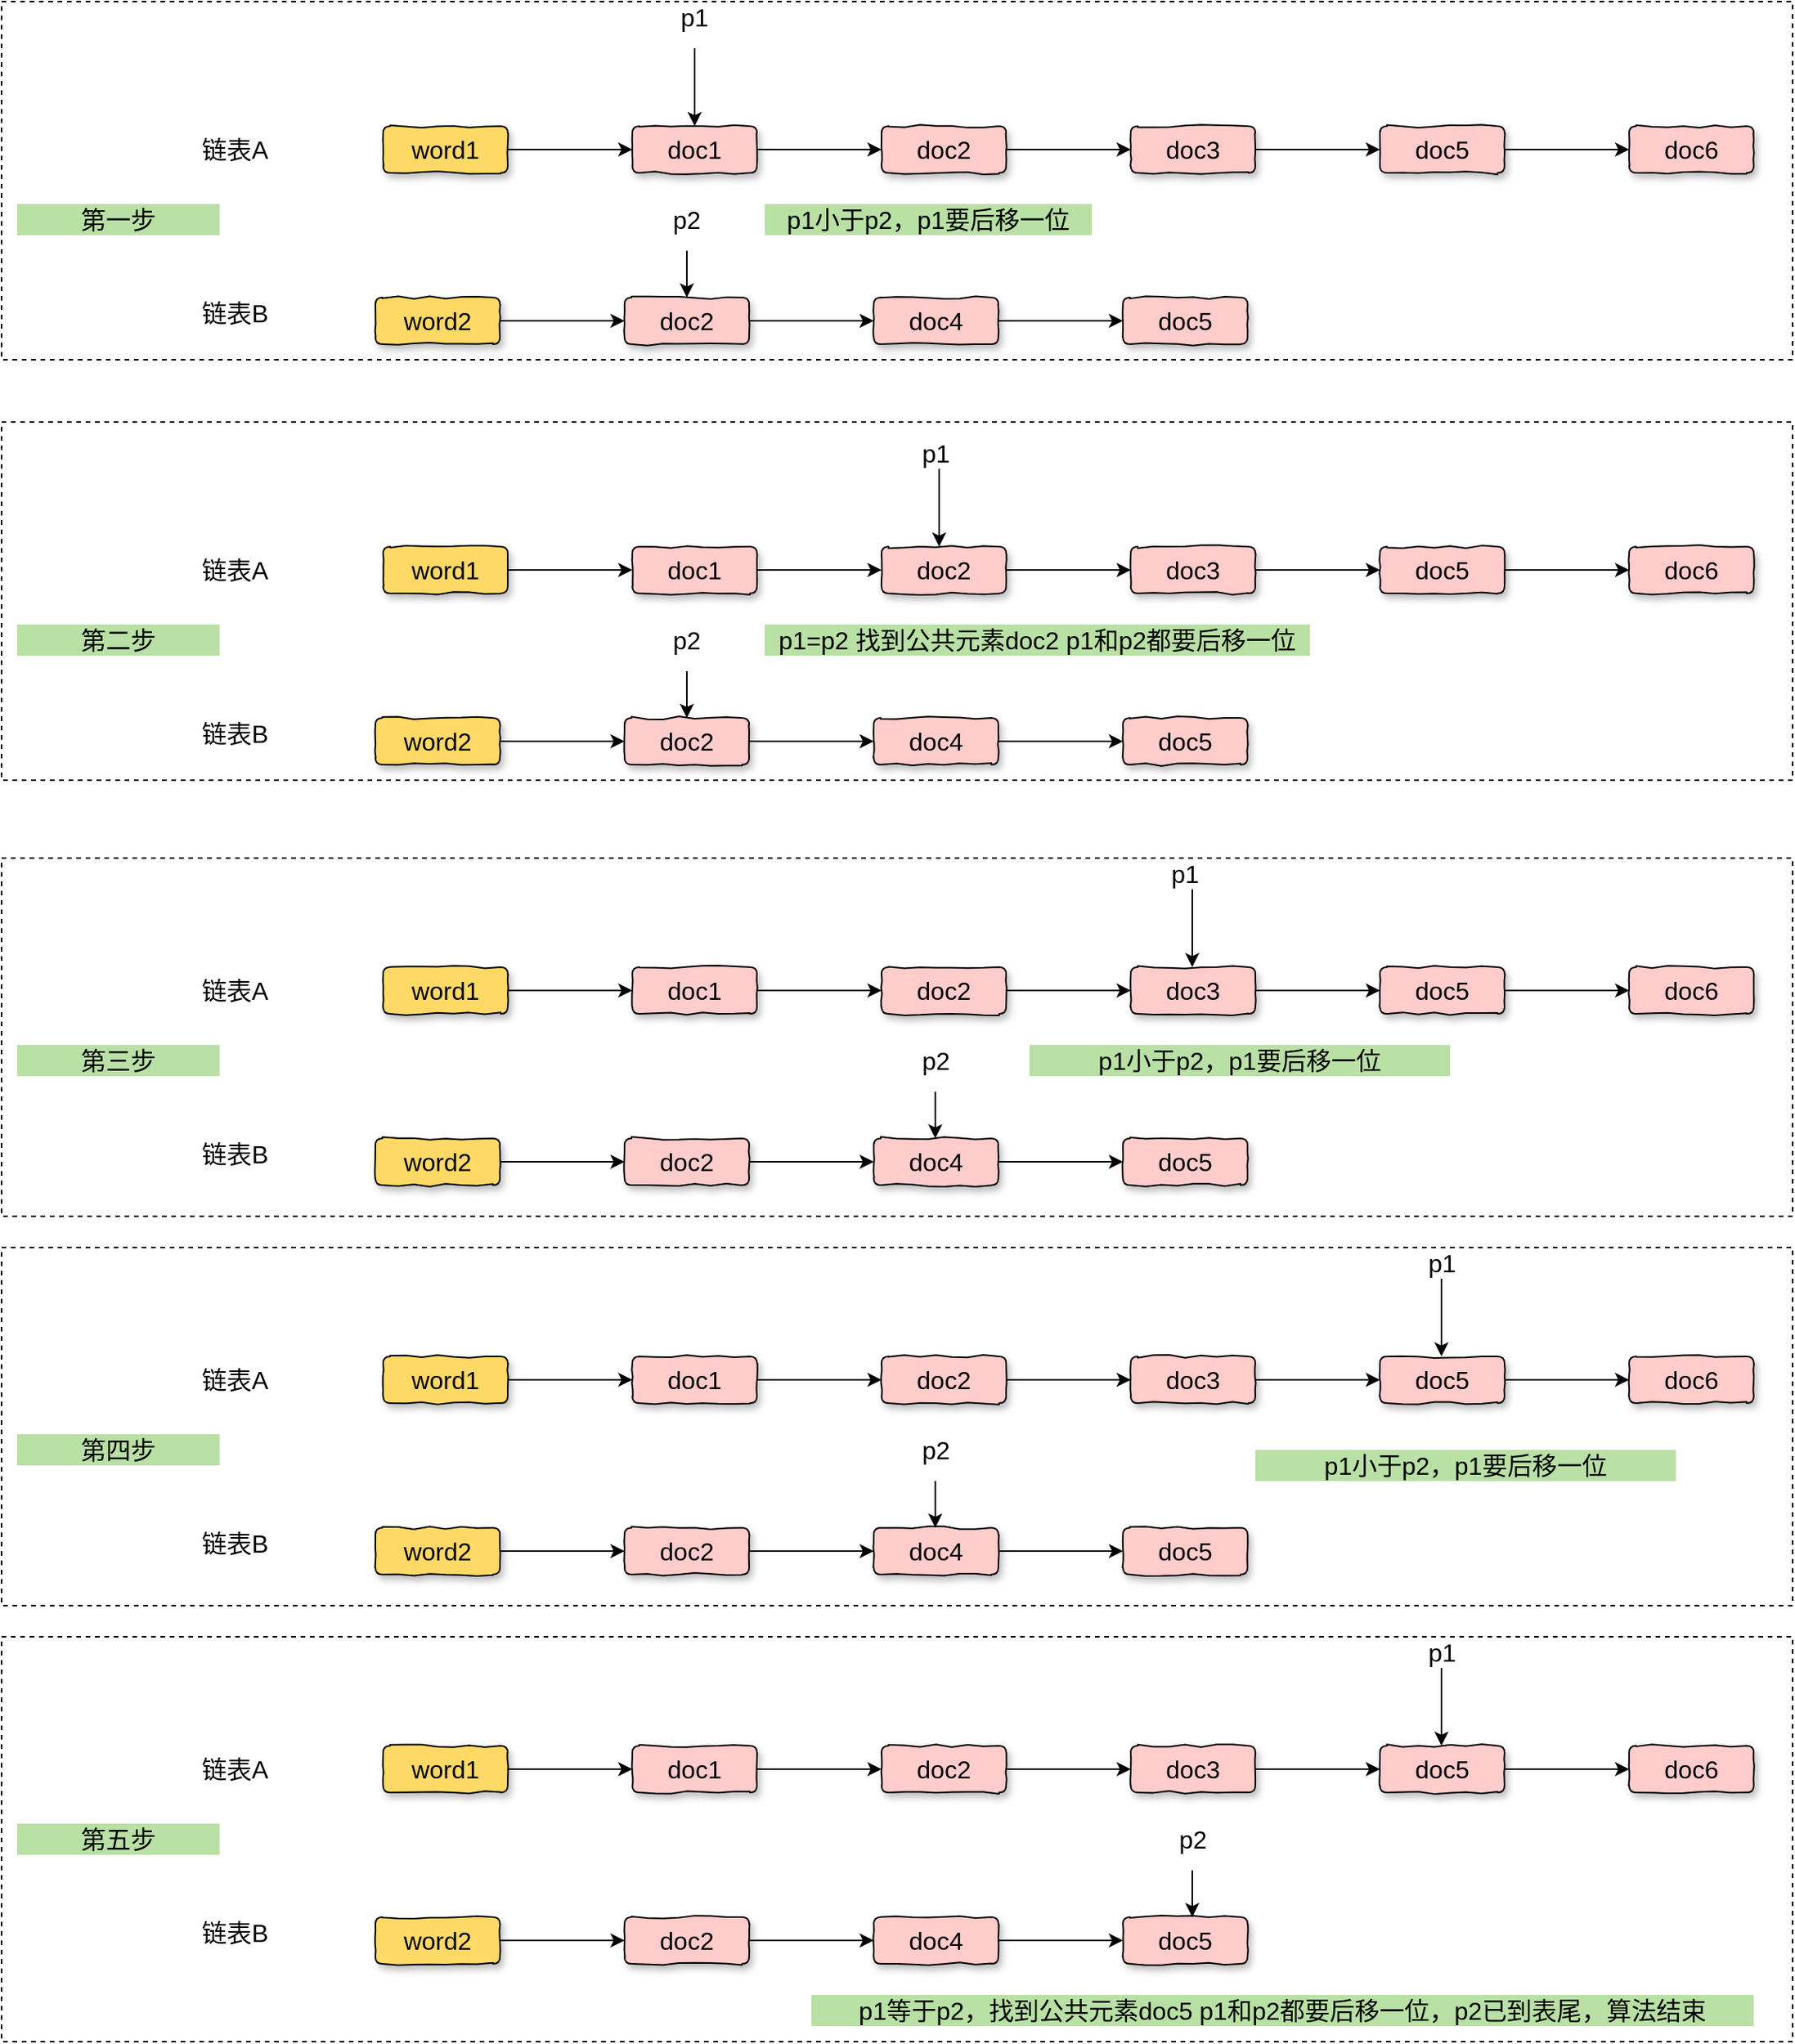 <mxfile version="13.7.6" type="device"><diagram id="jC67pX_AE4pDZbrr5JJh" name="第 1 页"><mxGraphModel dx="2249" dy="713" grid="1" gridSize="10" guides="1" tooltips="1" connect="1" arrows="1" fold="1" page="1" pageScale="1" pageWidth="827" pageHeight="1169" math="0" shadow="0"><root><mxCell id="0"/><mxCell id="1" parent="0"/><mxCell id="VRcX4ryZFpwvtkc-jsjv-3" value="" style="edgeStyle=orthogonalEdgeStyle;rounded=0;orthogonalLoop=1;jettySize=auto;html=1;fontSize=16;" edge="1" parent="1" source="VRcX4ryZFpwvtkc-jsjv-1" target="VRcX4ryZFpwvtkc-jsjv-2"><mxGeometry relative="1" as="geometry"/></mxCell><mxCell id="VRcX4ryZFpwvtkc-jsjv-1" value="word1" style="rounded=1;whiteSpace=wrap;html=1;shadow=1;gradientColor=none;sketch=1;noLabel=0;snapToPoint=0;fixDash=0;autosize=0;dropTarget=0;sketchStyle=comic;fontSize=16;fillColor=#FFD966;" vertex="1" parent="1"><mxGeometry x="75" y="190" width="80" height="30" as="geometry"/></mxCell><mxCell id="VRcX4ryZFpwvtkc-jsjv-5" value="" style="edgeStyle=orthogonalEdgeStyle;rounded=0;orthogonalLoop=1;jettySize=auto;html=1;fontSize=16;" edge="1" parent="1" source="VRcX4ryZFpwvtkc-jsjv-2" target="VRcX4ryZFpwvtkc-jsjv-4"><mxGeometry relative="1" as="geometry"/></mxCell><mxCell id="VRcX4ryZFpwvtkc-jsjv-2" value="doc1" style="rounded=1;whiteSpace=wrap;html=1;shadow=1;gradientColor=none;fillColor=#FFCCCC;sketch=1;noLabel=0;snapToPoint=0;fixDash=0;autosize=0;dropTarget=0;sketchStyle=comic;fontSize=16;" vertex="1" parent="1"><mxGeometry x="235" y="190" width="80" height="30" as="geometry"/></mxCell><mxCell id="VRcX4ryZFpwvtkc-jsjv-7" value="" style="edgeStyle=orthogonalEdgeStyle;rounded=0;orthogonalLoop=1;jettySize=auto;html=1;fontSize=16;" edge="1" parent="1" source="VRcX4ryZFpwvtkc-jsjv-4" target="VRcX4ryZFpwvtkc-jsjv-6"><mxGeometry relative="1" as="geometry"/></mxCell><mxCell id="VRcX4ryZFpwvtkc-jsjv-4" value="doc2" style="rounded=1;whiteSpace=wrap;html=1;shadow=1;gradientColor=none;fillColor=#FFCCCC;sketch=1;noLabel=0;snapToPoint=0;fixDash=0;autosize=0;dropTarget=0;sketchStyle=comic;fontSize=16;" vertex="1" parent="1"><mxGeometry x="395" y="190" width="80" height="30" as="geometry"/></mxCell><mxCell id="VRcX4ryZFpwvtkc-jsjv-9" value="" style="edgeStyle=orthogonalEdgeStyle;rounded=0;orthogonalLoop=1;jettySize=auto;html=1;fontSize=16;" edge="1" parent="1" source="VRcX4ryZFpwvtkc-jsjv-6" target="VRcX4ryZFpwvtkc-jsjv-8"><mxGeometry relative="1" as="geometry"/></mxCell><mxCell id="VRcX4ryZFpwvtkc-jsjv-6" value="doc3" style="rounded=1;whiteSpace=wrap;html=1;shadow=1;gradientColor=none;fillColor=#FFCCCC;sketch=1;noLabel=0;snapToPoint=0;fixDash=0;autosize=0;dropTarget=0;sketchStyle=comic;fontSize=16;" vertex="1" parent="1"><mxGeometry x="555" y="190" width="80" height="30" as="geometry"/></mxCell><mxCell id="VRcX4ryZFpwvtkc-jsjv-11" value="" style="edgeStyle=orthogonalEdgeStyle;rounded=0;orthogonalLoop=1;jettySize=auto;html=1;fontSize=16;" edge="1" parent="1" source="VRcX4ryZFpwvtkc-jsjv-8" target="VRcX4ryZFpwvtkc-jsjv-10"><mxGeometry relative="1" as="geometry"/></mxCell><mxCell id="VRcX4ryZFpwvtkc-jsjv-8" value="doc5" style="rounded=1;whiteSpace=wrap;html=1;shadow=1;gradientColor=none;fillColor=#FFCCCC;sketch=1;noLabel=0;snapToPoint=0;fixDash=0;autosize=0;dropTarget=0;sketchStyle=comic;fontSize=16;" vertex="1" parent="1"><mxGeometry x="715" y="190" width="80" height="30" as="geometry"/></mxCell><mxCell id="VRcX4ryZFpwvtkc-jsjv-10" value="doc6" style="rounded=1;whiteSpace=wrap;html=1;shadow=1;gradientColor=none;fillColor=#FFCCCC;sketch=1;noLabel=0;snapToPoint=0;fixDash=0;autosize=0;dropTarget=0;sketchStyle=comic;fontSize=16;" vertex="1" parent="1"><mxGeometry x="875" y="190" width="80" height="30" as="geometry"/></mxCell><mxCell id="VRcX4ryZFpwvtkc-jsjv-12" value="" style="edgeStyle=orthogonalEdgeStyle;rounded=0;orthogonalLoop=1;jettySize=auto;html=1;fontSize=16;" edge="1" parent="1" source="VRcX4ryZFpwvtkc-jsjv-13" target="VRcX4ryZFpwvtkc-jsjv-15"><mxGeometry relative="1" as="geometry"/></mxCell><mxCell id="VRcX4ryZFpwvtkc-jsjv-13" value="word2" style="rounded=1;whiteSpace=wrap;html=1;shadow=1;gradientColor=none;sketch=1;noLabel=0;snapToPoint=0;fixDash=0;autosize=0;dropTarget=0;sketchStyle=comic;fontSize=16;fillColor=#FFD966;" vertex="1" parent="1"><mxGeometry x="70" y="300" width="80" height="30" as="geometry"/></mxCell><mxCell id="VRcX4ryZFpwvtkc-jsjv-14" value="" style="edgeStyle=orthogonalEdgeStyle;rounded=0;orthogonalLoop=1;jettySize=auto;html=1;fontSize=16;" edge="1" parent="1" source="VRcX4ryZFpwvtkc-jsjv-15" target="VRcX4ryZFpwvtkc-jsjv-17"><mxGeometry relative="1" as="geometry"/></mxCell><mxCell id="VRcX4ryZFpwvtkc-jsjv-15" value="doc2" style="rounded=1;whiteSpace=wrap;html=1;shadow=1;gradientColor=none;fillColor=#FFCCCC;sketch=1;noLabel=0;snapToPoint=0;fixDash=0;autosize=0;dropTarget=0;sketchStyle=comic;fontSize=16;" vertex="1" parent="1"><mxGeometry x="230" y="300" width="80" height="30" as="geometry"/></mxCell><mxCell id="VRcX4ryZFpwvtkc-jsjv-16" value="" style="edgeStyle=orthogonalEdgeStyle;rounded=0;orthogonalLoop=1;jettySize=auto;html=1;fontSize=16;" edge="1" parent="1" source="VRcX4ryZFpwvtkc-jsjv-17" target="VRcX4ryZFpwvtkc-jsjv-18"><mxGeometry relative="1" as="geometry"/></mxCell><mxCell id="VRcX4ryZFpwvtkc-jsjv-17" value="doc4" style="rounded=1;whiteSpace=wrap;html=1;shadow=1;gradientColor=none;fillColor=#FFCCCC;sketch=1;noLabel=0;snapToPoint=0;fixDash=0;autosize=0;dropTarget=0;sketchStyle=comic;fontSize=16;" vertex="1" parent="1"><mxGeometry x="390" y="300" width="80" height="30" as="geometry"/></mxCell><mxCell id="VRcX4ryZFpwvtkc-jsjv-18" value="doc5" style="rounded=1;whiteSpace=wrap;html=1;shadow=1;gradientColor=none;fillColor=#FFCCCC;sketch=1;noLabel=0;snapToPoint=0;fixDash=0;autosize=0;dropTarget=0;sketchStyle=comic;fontSize=16;" vertex="1" parent="1"><mxGeometry x="550" y="300" width="80" height="30" as="geometry"/></mxCell><mxCell id="VRcX4ryZFpwvtkc-jsjv-19" value="" style="endArrow=classic;html=1;entryX=0.5;entryY=0;entryDx=0;entryDy=0;fontSize=16;" edge="1" parent="1" target="VRcX4ryZFpwvtkc-jsjv-2"><mxGeometry width="50" height="50" relative="1" as="geometry"><mxPoint x="275" y="140" as="sourcePoint"/><mxPoint x="290" y="90" as="targetPoint"/></mxGeometry></mxCell><mxCell id="VRcX4ryZFpwvtkc-jsjv-20" value="p1" style="text;html=1;strokeColor=none;fillColor=none;align=center;verticalAlign=middle;whiteSpace=wrap;rounded=0;fontSize=16;" vertex="1" parent="1"><mxGeometry x="255" y="110" width="40" height="20" as="geometry"/></mxCell><mxCell id="VRcX4ryZFpwvtkc-jsjv-21" value="" style="endArrow=classic;html=1;entryX=0.5;entryY=0;entryDx=0;entryDy=0;fontSize=16;" edge="1" parent="1"><mxGeometry width="50" height="50" relative="1" as="geometry"><mxPoint x="270" y="270" as="sourcePoint"/><mxPoint x="270" y="300" as="targetPoint"/></mxGeometry></mxCell><mxCell id="VRcX4ryZFpwvtkc-jsjv-22" value="p2" style="text;html=1;strokeColor=none;fillColor=none;align=center;verticalAlign=middle;whiteSpace=wrap;rounded=0;fontSize=16;" vertex="1" parent="1"><mxGeometry x="250" y="240" width="40" height="20" as="geometry"/></mxCell><mxCell id="VRcX4ryZFpwvtkc-jsjv-23" value="p1小于p2，p1要后移一位" style="text;html=1;strokeColor=none;align=center;verticalAlign=middle;whiteSpace=wrap;rounded=0;fontSize=16;fillColor=#B9E0A5;" vertex="1" parent="1"><mxGeometry x="320" y="240" width="210" height="20" as="geometry"/></mxCell><mxCell id="VRcX4ryZFpwvtkc-jsjv-24" value="链表A" style="text;html=1;strokeColor=none;fillColor=none;align=center;verticalAlign=middle;whiteSpace=wrap;rounded=0;fontSize=16;" vertex="1" parent="1"><mxGeometry x="-80" y="195" width="120" height="20" as="geometry"/></mxCell><mxCell id="VRcX4ryZFpwvtkc-jsjv-25" value="链表B" style="text;html=1;strokeColor=none;fillColor=none;align=center;verticalAlign=middle;whiteSpace=wrap;rounded=0;fontSize=16;" vertex="1" parent="1"><mxGeometry x="-80" y="300" width="120" height="20" as="geometry"/></mxCell><mxCell id="VRcX4ryZFpwvtkc-jsjv-26" value="第一步" style="text;html=1;strokeColor=none;align=center;verticalAlign=middle;whiteSpace=wrap;rounded=0;fontSize=16;fillColor=#B9E0A5;" vertex="1" parent="1"><mxGeometry x="-160" y="240" width="130" height="20" as="geometry"/></mxCell><mxCell id="VRcX4ryZFpwvtkc-jsjv-27" value="" style="rounded=0;whiteSpace=wrap;html=1;fontSize=16;fillColor=none;dashed=1;" vertex="1" parent="1"><mxGeometry x="-170" y="110" width="1150" height="230" as="geometry"/></mxCell><mxCell id="VRcX4ryZFpwvtkc-jsjv-28" value="" style="edgeStyle=orthogonalEdgeStyle;rounded=0;orthogonalLoop=1;jettySize=auto;html=1;fontSize=16;" edge="1" parent="1" source="VRcX4ryZFpwvtkc-jsjv-29" target="VRcX4ryZFpwvtkc-jsjv-31"><mxGeometry relative="1" as="geometry"/></mxCell><mxCell id="VRcX4ryZFpwvtkc-jsjv-29" value="word1" style="rounded=1;whiteSpace=wrap;html=1;shadow=1;gradientColor=none;sketch=1;noLabel=0;snapToPoint=0;fixDash=0;autosize=0;dropTarget=0;sketchStyle=comic;fontSize=16;fillColor=#FFD966;" vertex="1" parent="1"><mxGeometry x="75" y="460" width="80" height="30" as="geometry"/></mxCell><mxCell id="VRcX4ryZFpwvtkc-jsjv-30" value="" style="edgeStyle=orthogonalEdgeStyle;rounded=0;orthogonalLoop=1;jettySize=auto;html=1;fontSize=16;" edge="1" parent="1" source="VRcX4ryZFpwvtkc-jsjv-31" target="VRcX4ryZFpwvtkc-jsjv-33"><mxGeometry relative="1" as="geometry"/></mxCell><mxCell id="VRcX4ryZFpwvtkc-jsjv-31" value="doc1" style="rounded=1;whiteSpace=wrap;html=1;shadow=1;gradientColor=none;fillColor=#FFCCCC;sketch=1;noLabel=0;snapToPoint=0;fixDash=0;autosize=0;dropTarget=0;sketchStyle=comic;fontSize=16;" vertex="1" parent="1"><mxGeometry x="235" y="460" width="80" height="30" as="geometry"/></mxCell><mxCell id="VRcX4ryZFpwvtkc-jsjv-32" value="" style="edgeStyle=orthogonalEdgeStyle;rounded=0;orthogonalLoop=1;jettySize=auto;html=1;fontSize=16;" edge="1" parent="1" source="VRcX4ryZFpwvtkc-jsjv-33" target="VRcX4ryZFpwvtkc-jsjv-35"><mxGeometry relative="1" as="geometry"/></mxCell><mxCell id="VRcX4ryZFpwvtkc-jsjv-33" value="doc2" style="rounded=1;whiteSpace=wrap;html=1;shadow=1;gradientColor=none;fillColor=#FFCCCC;sketch=1;noLabel=0;snapToPoint=0;fixDash=0;autosize=0;dropTarget=0;sketchStyle=comic;fontSize=16;" vertex="1" parent="1"><mxGeometry x="395" y="460" width="80" height="30" as="geometry"/></mxCell><mxCell id="VRcX4ryZFpwvtkc-jsjv-34" value="" style="edgeStyle=orthogonalEdgeStyle;rounded=0;orthogonalLoop=1;jettySize=auto;html=1;fontSize=16;" edge="1" parent="1" source="VRcX4ryZFpwvtkc-jsjv-35" target="VRcX4ryZFpwvtkc-jsjv-37"><mxGeometry relative="1" as="geometry"/></mxCell><mxCell id="VRcX4ryZFpwvtkc-jsjv-35" value="doc3" style="rounded=1;whiteSpace=wrap;html=1;shadow=1;gradientColor=none;fillColor=#FFCCCC;sketch=1;noLabel=0;snapToPoint=0;fixDash=0;autosize=0;dropTarget=0;sketchStyle=comic;fontSize=16;" vertex="1" parent="1"><mxGeometry x="555" y="460" width="80" height="30" as="geometry"/></mxCell><mxCell id="VRcX4ryZFpwvtkc-jsjv-36" value="" style="edgeStyle=orthogonalEdgeStyle;rounded=0;orthogonalLoop=1;jettySize=auto;html=1;fontSize=16;" edge="1" parent="1" source="VRcX4ryZFpwvtkc-jsjv-37" target="VRcX4ryZFpwvtkc-jsjv-38"><mxGeometry relative="1" as="geometry"/></mxCell><mxCell id="VRcX4ryZFpwvtkc-jsjv-37" value="doc5" style="rounded=1;whiteSpace=wrap;html=1;shadow=1;gradientColor=none;fillColor=#FFCCCC;sketch=1;noLabel=0;snapToPoint=0;fixDash=0;autosize=0;dropTarget=0;sketchStyle=comic;fontSize=16;" vertex="1" parent="1"><mxGeometry x="715" y="460" width="80" height="30" as="geometry"/></mxCell><mxCell id="VRcX4ryZFpwvtkc-jsjv-38" value="doc6" style="rounded=1;whiteSpace=wrap;html=1;shadow=1;gradientColor=none;fillColor=#FFCCCC;sketch=1;noLabel=0;snapToPoint=0;fixDash=0;autosize=0;dropTarget=0;sketchStyle=comic;fontSize=16;" vertex="1" parent="1"><mxGeometry x="875" y="460" width="80" height="30" as="geometry"/></mxCell><mxCell id="VRcX4ryZFpwvtkc-jsjv-39" value="" style="edgeStyle=orthogonalEdgeStyle;rounded=0;orthogonalLoop=1;jettySize=auto;html=1;fontSize=16;" edge="1" parent="1" source="VRcX4ryZFpwvtkc-jsjv-40" target="VRcX4ryZFpwvtkc-jsjv-42"><mxGeometry relative="1" as="geometry"/></mxCell><mxCell id="VRcX4ryZFpwvtkc-jsjv-40" value="word2" style="rounded=1;whiteSpace=wrap;html=1;shadow=1;gradientColor=none;sketch=1;noLabel=0;snapToPoint=0;fixDash=0;autosize=0;dropTarget=0;sketchStyle=comic;fontSize=16;fillColor=#FFD966;" vertex="1" parent="1"><mxGeometry x="70" y="570" width="80" height="30" as="geometry"/></mxCell><mxCell id="VRcX4ryZFpwvtkc-jsjv-41" value="" style="edgeStyle=orthogonalEdgeStyle;rounded=0;orthogonalLoop=1;jettySize=auto;html=1;fontSize=16;" edge="1" parent="1" source="VRcX4ryZFpwvtkc-jsjv-42" target="VRcX4ryZFpwvtkc-jsjv-44"><mxGeometry relative="1" as="geometry"/></mxCell><mxCell id="VRcX4ryZFpwvtkc-jsjv-42" value="doc2" style="rounded=1;whiteSpace=wrap;html=1;shadow=1;gradientColor=none;fillColor=#FFCCCC;sketch=1;noLabel=0;snapToPoint=0;fixDash=0;autosize=0;dropTarget=0;sketchStyle=comic;fontSize=16;" vertex="1" parent="1"><mxGeometry x="230" y="570" width="80" height="30" as="geometry"/></mxCell><mxCell id="VRcX4ryZFpwvtkc-jsjv-43" value="" style="edgeStyle=orthogonalEdgeStyle;rounded=0;orthogonalLoop=1;jettySize=auto;html=1;fontSize=16;" edge="1" parent="1" source="VRcX4ryZFpwvtkc-jsjv-44" target="VRcX4ryZFpwvtkc-jsjv-45"><mxGeometry relative="1" as="geometry"/></mxCell><mxCell id="VRcX4ryZFpwvtkc-jsjv-44" value="doc4" style="rounded=1;whiteSpace=wrap;html=1;shadow=1;gradientColor=none;fillColor=#FFCCCC;sketch=1;noLabel=0;snapToPoint=0;fixDash=0;autosize=0;dropTarget=0;sketchStyle=comic;fontSize=16;" vertex="1" parent="1"><mxGeometry x="390" y="570" width="80" height="30" as="geometry"/></mxCell><mxCell id="VRcX4ryZFpwvtkc-jsjv-45" value="doc5" style="rounded=1;whiteSpace=wrap;html=1;shadow=1;gradientColor=none;fillColor=#FFCCCC;sketch=1;noLabel=0;snapToPoint=0;fixDash=0;autosize=0;dropTarget=0;sketchStyle=comic;fontSize=16;" vertex="1" parent="1"><mxGeometry x="550" y="570" width="80" height="30" as="geometry"/></mxCell><mxCell id="VRcX4ryZFpwvtkc-jsjv-46" value="" style="endArrow=classic;html=1;entryX=0.5;entryY=0;entryDx=0;entryDy=0;fontSize=16;" edge="1" parent="1"><mxGeometry width="50" height="50" relative="1" as="geometry"><mxPoint x="432" y="410" as="sourcePoint"/><mxPoint x="432" y="460" as="targetPoint"/></mxGeometry></mxCell><mxCell id="VRcX4ryZFpwvtkc-jsjv-47" value="p1" style="text;html=1;strokeColor=none;fillColor=none;align=center;verticalAlign=middle;whiteSpace=wrap;rounded=0;fontSize=16;" vertex="1" parent="1"><mxGeometry x="410" y="390" width="40" height="20" as="geometry"/></mxCell><mxCell id="VRcX4ryZFpwvtkc-jsjv-48" value="" style="endArrow=classic;html=1;entryX=0.5;entryY=0;entryDx=0;entryDy=0;fontSize=16;" edge="1" parent="1"><mxGeometry width="50" height="50" relative="1" as="geometry"><mxPoint x="270" y="540" as="sourcePoint"/><mxPoint x="270" y="570" as="targetPoint"/></mxGeometry></mxCell><mxCell id="VRcX4ryZFpwvtkc-jsjv-49" value="p2" style="text;html=1;strokeColor=none;fillColor=none;align=center;verticalAlign=middle;whiteSpace=wrap;rounded=0;fontSize=16;" vertex="1" parent="1"><mxGeometry x="250" y="510" width="40" height="20" as="geometry"/></mxCell><mxCell id="VRcX4ryZFpwvtkc-jsjv-50" value="p1=p2 找到公共元素doc2 p1和p2都要后移一位" style="text;html=1;strokeColor=none;align=center;verticalAlign=middle;whiteSpace=wrap;rounded=0;fontSize=16;fillColor=#B9E0A5;" vertex="1" parent="1"><mxGeometry x="320" y="510" width="350" height="20" as="geometry"/></mxCell><mxCell id="VRcX4ryZFpwvtkc-jsjv-51" value="链表A" style="text;html=1;strokeColor=none;fillColor=none;align=center;verticalAlign=middle;whiteSpace=wrap;rounded=0;fontSize=16;" vertex="1" parent="1"><mxGeometry x="-80" y="465" width="120" height="20" as="geometry"/></mxCell><mxCell id="VRcX4ryZFpwvtkc-jsjv-52" value="链表B" style="text;html=1;strokeColor=none;fillColor=none;align=center;verticalAlign=middle;whiteSpace=wrap;rounded=0;fontSize=16;" vertex="1" parent="1"><mxGeometry x="-80" y="570" width="120" height="20" as="geometry"/></mxCell><mxCell id="VRcX4ryZFpwvtkc-jsjv-53" value="第二步" style="text;html=1;strokeColor=none;align=center;verticalAlign=middle;whiteSpace=wrap;rounded=0;fontSize=16;fillColor=#B9E0A5;" vertex="1" parent="1"><mxGeometry x="-160" y="510" width="130" height="20" as="geometry"/></mxCell><mxCell id="VRcX4ryZFpwvtkc-jsjv-55" value="" style="rounded=0;whiteSpace=wrap;html=1;fontSize=16;fillColor=none;dashed=1;" vertex="1" parent="1"><mxGeometry x="-170" y="380" width="1150" height="230" as="geometry"/></mxCell><mxCell id="VRcX4ryZFpwvtkc-jsjv-56" value="" style="edgeStyle=orthogonalEdgeStyle;rounded=0;orthogonalLoop=1;jettySize=auto;html=1;fontSize=16;" edge="1" parent="1" source="VRcX4ryZFpwvtkc-jsjv-57" target="VRcX4ryZFpwvtkc-jsjv-59"><mxGeometry relative="1" as="geometry"/></mxCell><mxCell id="VRcX4ryZFpwvtkc-jsjv-57" value="word1" style="rounded=1;whiteSpace=wrap;html=1;shadow=1;gradientColor=none;sketch=1;noLabel=0;snapToPoint=0;fixDash=0;autosize=0;dropTarget=0;sketchStyle=comic;fontSize=16;fillColor=#FFD966;" vertex="1" parent="1"><mxGeometry x="75" y="730" width="80" height="30" as="geometry"/></mxCell><mxCell id="VRcX4ryZFpwvtkc-jsjv-58" value="" style="edgeStyle=orthogonalEdgeStyle;rounded=0;orthogonalLoop=1;jettySize=auto;html=1;fontSize=16;" edge="1" parent="1" source="VRcX4ryZFpwvtkc-jsjv-59" target="VRcX4ryZFpwvtkc-jsjv-61"><mxGeometry relative="1" as="geometry"/></mxCell><mxCell id="VRcX4ryZFpwvtkc-jsjv-59" value="doc1" style="rounded=1;whiteSpace=wrap;html=1;shadow=1;gradientColor=none;fillColor=#FFCCCC;sketch=1;noLabel=0;snapToPoint=0;fixDash=0;autosize=0;dropTarget=0;sketchStyle=comic;fontSize=16;" vertex="1" parent="1"><mxGeometry x="235" y="730" width="80" height="30" as="geometry"/></mxCell><mxCell id="VRcX4ryZFpwvtkc-jsjv-60" value="" style="edgeStyle=orthogonalEdgeStyle;rounded=0;orthogonalLoop=1;jettySize=auto;html=1;fontSize=16;" edge="1" parent="1" source="VRcX4ryZFpwvtkc-jsjv-61" target="VRcX4ryZFpwvtkc-jsjv-63"><mxGeometry relative="1" as="geometry"/></mxCell><mxCell id="VRcX4ryZFpwvtkc-jsjv-61" value="doc2" style="rounded=1;whiteSpace=wrap;html=1;shadow=1;gradientColor=none;fillColor=#FFCCCC;sketch=1;noLabel=0;snapToPoint=0;fixDash=0;autosize=0;dropTarget=0;sketchStyle=comic;fontSize=16;" vertex="1" parent="1"><mxGeometry x="395" y="730" width="80" height="30" as="geometry"/></mxCell><mxCell id="VRcX4ryZFpwvtkc-jsjv-62" value="" style="edgeStyle=orthogonalEdgeStyle;rounded=0;orthogonalLoop=1;jettySize=auto;html=1;fontSize=16;" edge="1" parent="1" source="VRcX4ryZFpwvtkc-jsjv-63" target="VRcX4ryZFpwvtkc-jsjv-65"><mxGeometry relative="1" as="geometry"/></mxCell><mxCell id="VRcX4ryZFpwvtkc-jsjv-63" value="doc3" style="rounded=1;whiteSpace=wrap;html=1;shadow=1;gradientColor=none;fillColor=#FFCCCC;sketch=1;noLabel=0;snapToPoint=0;fixDash=0;autosize=0;dropTarget=0;sketchStyle=comic;fontSize=16;" vertex="1" parent="1"><mxGeometry x="555" y="730" width="80" height="30" as="geometry"/></mxCell><mxCell id="VRcX4ryZFpwvtkc-jsjv-64" value="" style="edgeStyle=orthogonalEdgeStyle;rounded=0;orthogonalLoop=1;jettySize=auto;html=1;fontSize=16;" edge="1" parent="1" source="VRcX4ryZFpwvtkc-jsjv-65" target="VRcX4ryZFpwvtkc-jsjv-66"><mxGeometry relative="1" as="geometry"/></mxCell><mxCell id="VRcX4ryZFpwvtkc-jsjv-65" value="doc5" style="rounded=1;whiteSpace=wrap;html=1;shadow=1;gradientColor=none;fillColor=#FFCCCC;sketch=1;noLabel=0;snapToPoint=0;fixDash=0;autosize=0;dropTarget=0;sketchStyle=comic;fontSize=16;" vertex="1" parent="1"><mxGeometry x="715" y="730" width="80" height="30" as="geometry"/></mxCell><mxCell id="VRcX4ryZFpwvtkc-jsjv-66" value="doc6" style="rounded=1;whiteSpace=wrap;html=1;shadow=1;gradientColor=none;fillColor=#FFCCCC;sketch=1;noLabel=0;snapToPoint=0;fixDash=0;autosize=0;dropTarget=0;sketchStyle=comic;fontSize=16;" vertex="1" parent="1"><mxGeometry x="875" y="730" width="80" height="30" as="geometry"/></mxCell><mxCell id="VRcX4ryZFpwvtkc-jsjv-67" value="" style="edgeStyle=orthogonalEdgeStyle;rounded=0;orthogonalLoop=1;jettySize=auto;html=1;fontSize=16;" edge="1" parent="1" source="VRcX4ryZFpwvtkc-jsjv-68" target="VRcX4ryZFpwvtkc-jsjv-70"><mxGeometry relative="1" as="geometry"/></mxCell><mxCell id="VRcX4ryZFpwvtkc-jsjv-68" value="word2" style="rounded=1;whiteSpace=wrap;html=1;shadow=1;gradientColor=none;sketch=1;noLabel=0;snapToPoint=0;fixDash=0;autosize=0;dropTarget=0;sketchStyle=comic;fontSize=16;fillColor=#FFD966;" vertex="1" parent="1"><mxGeometry x="70" y="840" width="80" height="30" as="geometry"/></mxCell><mxCell id="VRcX4ryZFpwvtkc-jsjv-69" value="" style="edgeStyle=orthogonalEdgeStyle;rounded=0;orthogonalLoop=1;jettySize=auto;html=1;fontSize=16;" edge="1" parent="1" source="VRcX4ryZFpwvtkc-jsjv-70" target="VRcX4ryZFpwvtkc-jsjv-72"><mxGeometry relative="1" as="geometry"/></mxCell><mxCell id="VRcX4ryZFpwvtkc-jsjv-70" value="doc2" style="rounded=1;whiteSpace=wrap;html=1;shadow=1;gradientColor=none;fillColor=#FFCCCC;sketch=1;noLabel=0;snapToPoint=0;fixDash=0;autosize=0;dropTarget=0;sketchStyle=comic;fontSize=16;" vertex="1" parent="1"><mxGeometry x="230" y="840" width="80" height="30" as="geometry"/></mxCell><mxCell id="VRcX4ryZFpwvtkc-jsjv-71" value="" style="edgeStyle=orthogonalEdgeStyle;rounded=0;orthogonalLoop=1;jettySize=auto;html=1;fontSize=16;" edge="1" parent="1" source="VRcX4ryZFpwvtkc-jsjv-72" target="VRcX4ryZFpwvtkc-jsjv-73"><mxGeometry relative="1" as="geometry"/></mxCell><mxCell id="VRcX4ryZFpwvtkc-jsjv-72" value="doc4" style="rounded=1;whiteSpace=wrap;html=1;shadow=1;gradientColor=none;fillColor=#FFCCCC;sketch=1;noLabel=0;snapToPoint=0;fixDash=0;autosize=0;dropTarget=0;sketchStyle=comic;fontSize=16;" vertex="1" parent="1"><mxGeometry x="390" y="840" width="80" height="30" as="geometry"/></mxCell><mxCell id="VRcX4ryZFpwvtkc-jsjv-73" value="doc5" style="rounded=1;whiteSpace=wrap;html=1;shadow=1;gradientColor=none;fillColor=#FFCCCC;sketch=1;noLabel=0;snapToPoint=0;fixDash=0;autosize=0;dropTarget=0;sketchStyle=comic;fontSize=16;" vertex="1" parent="1"><mxGeometry x="550" y="840" width="80" height="30" as="geometry"/></mxCell><mxCell id="VRcX4ryZFpwvtkc-jsjv-74" value="" style="endArrow=classic;html=1;entryX=0.5;entryY=0;entryDx=0;entryDy=0;fontSize=16;" edge="1" parent="1"><mxGeometry width="50" height="50" relative="1" as="geometry"><mxPoint x="594.5" y="680" as="sourcePoint"/><mxPoint x="594.5" y="730" as="targetPoint"/></mxGeometry></mxCell><mxCell id="VRcX4ryZFpwvtkc-jsjv-75" value="p1" style="text;html=1;strokeColor=none;fillColor=none;align=center;verticalAlign=middle;whiteSpace=wrap;rounded=0;fontSize=16;" vertex="1" parent="1"><mxGeometry x="570" y="660" width="40" height="20" as="geometry"/></mxCell><mxCell id="VRcX4ryZFpwvtkc-jsjv-76" value="" style="endArrow=classic;html=1;entryX=0.5;entryY=0;entryDx=0;entryDy=0;fontSize=16;" edge="1" parent="1"><mxGeometry width="50" height="50" relative="1" as="geometry"><mxPoint x="429.5" y="810" as="sourcePoint"/><mxPoint x="429.5" y="840" as="targetPoint"/></mxGeometry></mxCell><mxCell id="VRcX4ryZFpwvtkc-jsjv-77" value="p2" style="text;html=1;strokeColor=none;fillColor=none;align=center;verticalAlign=middle;whiteSpace=wrap;rounded=0;fontSize=16;" vertex="1" parent="1"><mxGeometry x="410" y="780" width="40" height="20" as="geometry"/></mxCell><mxCell id="VRcX4ryZFpwvtkc-jsjv-78" value="p1小于p2，p1要后移一位" style="text;html=1;strokeColor=none;align=center;verticalAlign=middle;whiteSpace=wrap;rounded=0;fontSize=16;fillColor=#B9E0A5;" vertex="1" parent="1"><mxGeometry x="490" y="780" width="270" height="20" as="geometry"/></mxCell><mxCell id="VRcX4ryZFpwvtkc-jsjv-79" value="链表A" style="text;html=1;strokeColor=none;fillColor=none;align=center;verticalAlign=middle;whiteSpace=wrap;rounded=0;fontSize=16;" vertex="1" parent="1"><mxGeometry x="-80" y="735" width="120" height="20" as="geometry"/></mxCell><mxCell id="VRcX4ryZFpwvtkc-jsjv-80" value="链表B" style="text;html=1;strokeColor=none;fillColor=none;align=center;verticalAlign=middle;whiteSpace=wrap;rounded=0;fontSize=16;" vertex="1" parent="1"><mxGeometry x="-80" y="840" width="120" height="20" as="geometry"/></mxCell><mxCell id="VRcX4ryZFpwvtkc-jsjv-81" value="第三步" style="text;html=1;strokeColor=none;align=center;verticalAlign=middle;whiteSpace=wrap;rounded=0;fontSize=16;fillColor=#B9E0A5;" vertex="1" parent="1"><mxGeometry x="-160" y="780" width="130" height="20" as="geometry"/></mxCell><mxCell id="VRcX4ryZFpwvtkc-jsjv-85" value="" style="rounded=0;whiteSpace=wrap;html=1;fontSize=16;fillColor=none;dashed=1;" vertex="1" parent="1"><mxGeometry x="-170" y="660" width="1150" height="230" as="geometry"/></mxCell><mxCell id="VRcX4ryZFpwvtkc-jsjv-86" value="" style="edgeStyle=orthogonalEdgeStyle;rounded=0;orthogonalLoop=1;jettySize=auto;html=1;fontSize=16;" edge="1" parent="1" source="VRcX4ryZFpwvtkc-jsjv-87" target="VRcX4ryZFpwvtkc-jsjv-89"><mxGeometry relative="1" as="geometry"/></mxCell><mxCell id="VRcX4ryZFpwvtkc-jsjv-87" value="word1" style="rounded=1;whiteSpace=wrap;html=1;shadow=1;gradientColor=none;sketch=1;noLabel=0;snapToPoint=0;fixDash=0;autosize=0;dropTarget=0;sketchStyle=comic;fontSize=16;fillColor=#FFD966;" vertex="1" parent="1"><mxGeometry x="75" y="980" width="80" height="30" as="geometry"/></mxCell><mxCell id="VRcX4ryZFpwvtkc-jsjv-88" value="" style="edgeStyle=orthogonalEdgeStyle;rounded=0;orthogonalLoop=1;jettySize=auto;html=1;fontSize=16;" edge="1" parent="1" source="VRcX4ryZFpwvtkc-jsjv-89" target="VRcX4ryZFpwvtkc-jsjv-91"><mxGeometry relative="1" as="geometry"/></mxCell><mxCell id="VRcX4ryZFpwvtkc-jsjv-89" value="doc1" style="rounded=1;whiteSpace=wrap;html=1;shadow=1;gradientColor=none;fillColor=#FFCCCC;sketch=1;noLabel=0;snapToPoint=0;fixDash=0;autosize=0;dropTarget=0;sketchStyle=comic;fontSize=16;" vertex="1" parent="1"><mxGeometry x="235" y="980" width="80" height="30" as="geometry"/></mxCell><mxCell id="VRcX4ryZFpwvtkc-jsjv-90" value="" style="edgeStyle=orthogonalEdgeStyle;rounded=0;orthogonalLoop=1;jettySize=auto;html=1;fontSize=16;" edge="1" parent="1" source="VRcX4ryZFpwvtkc-jsjv-91" target="VRcX4ryZFpwvtkc-jsjv-93"><mxGeometry relative="1" as="geometry"/></mxCell><mxCell id="VRcX4ryZFpwvtkc-jsjv-91" value="doc2" style="rounded=1;whiteSpace=wrap;html=1;shadow=1;gradientColor=none;fillColor=#FFCCCC;sketch=1;noLabel=0;snapToPoint=0;fixDash=0;autosize=0;dropTarget=0;sketchStyle=comic;fontSize=16;" vertex="1" parent="1"><mxGeometry x="395" y="980" width="80" height="30" as="geometry"/></mxCell><mxCell id="VRcX4ryZFpwvtkc-jsjv-92" value="" style="edgeStyle=orthogonalEdgeStyle;rounded=0;orthogonalLoop=1;jettySize=auto;html=1;fontSize=16;" edge="1" parent="1" source="VRcX4ryZFpwvtkc-jsjv-93" target="VRcX4ryZFpwvtkc-jsjv-95"><mxGeometry relative="1" as="geometry"/></mxCell><mxCell id="VRcX4ryZFpwvtkc-jsjv-93" value="doc3" style="rounded=1;whiteSpace=wrap;html=1;shadow=1;gradientColor=none;fillColor=#FFCCCC;sketch=1;noLabel=0;snapToPoint=0;fixDash=0;autosize=0;dropTarget=0;sketchStyle=comic;fontSize=16;" vertex="1" parent="1"><mxGeometry x="555" y="980" width="80" height="30" as="geometry"/></mxCell><mxCell id="VRcX4ryZFpwvtkc-jsjv-94" value="" style="edgeStyle=orthogonalEdgeStyle;rounded=0;orthogonalLoop=1;jettySize=auto;html=1;fontSize=16;" edge="1" parent="1" source="VRcX4ryZFpwvtkc-jsjv-95" target="VRcX4ryZFpwvtkc-jsjv-96"><mxGeometry relative="1" as="geometry"/></mxCell><mxCell id="VRcX4ryZFpwvtkc-jsjv-95" value="doc5" style="rounded=1;whiteSpace=wrap;html=1;shadow=1;gradientColor=none;fillColor=#FFCCCC;sketch=1;noLabel=0;snapToPoint=0;fixDash=0;autosize=0;dropTarget=0;sketchStyle=comic;fontSize=16;" vertex="1" parent="1"><mxGeometry x="715" y="980" width="80" height="30" as="geometry"/></mxCell><mxCell id="VRcX4ryZFpwvtkc-jsjv-96" value="doc6" style="rounded=1;whiteSpace=wrap;html=1;shadow=1;gradientColor=none;fillColor=#FFCCCC;sketch=1;noLabel=0;snapToPoint=0;fixDash=0;autosize=0;dropTarget=0;sketchStyle=comic;fontSize=16;" vertex="1" parent="1"><mxGeometry x="875" y="980" width="80" height="30" as="geometry"/></mxCell><mxCell id="VRcX4ryZFpwvtkc-jsjv-97" value="" style="edgeStyle=orthogonalEdgeStyle;rounded=0;orthogonalLoop=1;jettySize=auto;html=1;fontSize=16;" edge="1" parent="1" source="VRcX4ryZFpwvtkc-jsjv-98" target="VRcX4ryZFpwvtkc-jsjv-100"><mxGeometry relative="1" as="geometry"/></mxCell><mxCell id="VRcX4ryZFpwvtkc-jsjv-98" value="word2" style="rounded=1;whiteSpace=wrap;html=1;shadow=1;gradientColor=none;sketch=1;noLabel=0;snapToPoint=0;fixDash=0;autosize=0;dropTarget=0;sketchStyle=comic;fontSize=16;fillColor=#FFD966;" vertex="1" parent="1"><mxGeometry x="70" y="1090" width="80" height="30" as="geometry"/></mxCell><mxCell id="VRcX4ryZFpwvtkc-jsjv-99" value="" style="edgeStyle=orthogonalEdgeStyle;rounded=0;orthogonalLoop=1;jettySize=auto;html=1;fontSize=16;" edge="1" parent="1" source="VRcX4ryZFpwvtkc-jsjv-100" target="VRcX4ryZFpwvtkc-jsjv-102"><mxGeometry relative="1" as="geometry"/></mxCell><mxCell id="VRcX4ryZFpwvtkc-jsjv-100" value="doc2" style="rounded=1;whiteSpace=wrap;html=1;shadow=1;gradientColor=none;fillColor=#FFCCCC;sketch=1;noLabel=0;snapToPoint=0;fixDash=0;autosize=0;dropTarget=0;sketchStyle=comic;fontSize=16;" vertex="1" parent="1"><mxGeometry x="230" y="1090" width="80" height="30" as="geometry"/></mxCell><mxCell id="VRcX4ryZFpwvtkc-jsjv-101" value="" style="edgeStyle=orthogonalEdgeStyle;rounded=0;orthogonalLoop=1;jettySize=auto;html=1;fontSize=16;" edge="1" parent="1" source="VRcX4ryZFpwvtkc-jsjv-102" target="VRcX4ryZFpwvtkc-jsjv-103"><mxGeometry relative="1" as="geometry"/></mxCell><mxCell id="VRcX4ryZFpwvtkc-jsjv-102" value="doc4" style="rounded=1;whiteSpace=wrap;html=1;shadow=1;gradientColor=none;fillColor=#FFCCCC;sketch=1;noLabel=0;snapToPoint=0;fixDash=0;autosize=0;dropTarget=0;sketchStyle=comic;fontSize=16;" vertex="1" parent="1"><mxGeometry x="390" y="1090" width="80" height="30" as="geometry"/></mxCell><mxCell id="VRcX4ryZFpwvtkc-jsjv-103" value="doc5" style="rounded=1;whiteSpace=wrap;html=1;shadow=1;gradientColor=none;fillColor=#FFCCCC;sketch=1;noLabel=0;snapToPoint=0;fixDash=0;autosize=0;dropTarget=0;sketchStyle=comic;fontSize=16;" vertex="1" parent="1"><mxGeometry x="550" y="1090" width="80" height="30" as="geometry"/></mxCell><mxCell id="VRcX4ryZFpwvtkc-jsjv-104" value="" style="endArrow=classic;html=1;entryX=0.5;entryY=0;entryDx=0;entryDy=0;fontSize=16;" edge="1" parent="1"><mxGeometry width="50" height="50" relative="1" as="geometry"><mxPoint x="754.5" y="930" as="sourcePoint"/><mxPoint x="754.5" y="980" as="targetPoint"/></mxGeometry></mxCell><mxCell id="VRcX4ryZFpwvtkc-jsjv-105" value="p1" style="text;html=1;strokeColor=none;fillColor=none;align=center;verticalAlign=middle;whiteSpace=wrap;rounded=0;fontSize=16;" vertex="1" parent="1"><mxGeometry x="735" y="910" width="40" height="20" as="geometry"/></mxCell><mxCell id="VRcX4ryZFpwvtkc-jsjv-106" value="" style="endArrow=classic;html=1;entryX=0.5;entryY=0;entryDx=0;entryDy=0;fontSize=16;" edge="1" parent="1"><mxGeometry width="50" height="50" relative="1" as="geometry"><mxPoint x="429.5" y="1060" as="sourcePoint"/><mxPoint x="429.5" y="1090" as="targetPoint"/></mxGeometry></mxCell><mxCell id="VRcX4ryZFpwvtkc-jsjv-107" value="p2" style="text;html=1;strokeColor=none;fillColor=none;align=center;verticalAlign=middle;whiteSpace=wrap;rounded=0;fontSize=16;" vertex="1" parent="1"><mxGeometry x="410" y="1030" width="40" height="20" as="geometry"/></mxCell><mxCell id="VRcX4ryZFpwvtkc-jsjv-108" value="p1小于p2，p1要后移一位" style="text;html=1;strokeColor=none;align=center;verticalAlign=middle;whiteSpace=wrap;rounded=0;fontSize=16;fillColor=#B9E0A5;" vertex="1" parent="1"><mxGeometry x="635" y="1040" width="270" height="20" as="geometry"/></mxCell><mxCell id="VRcX4ryZFpwvtkc-jsjv-109" value="链表A" style="text;html=1;strokeColor=none;fillColor=none;align=center;verticalAlign=middle;whiteSpace=wrap;rounded=0;fontSize=16;" vertex="1" parent="1"><mxGeometry x="-80" y="985" width="120" height="20" as="geometry"/></mxCell><mxCell id="VRcX4ryZFpwvtkc-jsjv-110" value="链表B" style="text;html=1;strokeColor=none;fillColor=none;align=center;verticalAlign=middle;whiteSpace=wrap;rounded=0;fontSize=16;" vertex="1" parent="1"><mxGeometry x="-80" y="1090" width="120" height="20" as="geometry"/></mxCell><mxCell id="VRcX4ryZFpwvtkc-jsjv-111" value="第四步" style="text;html=1;strokeColor=none;align=center;verticalAlign=middle;whiteSpace=wrap;rounded=0;fontSize=16;fillColor=#B9E0A5;" vertex="1" parent="1"><mxGeometry x="-160" y="1030" width="130" height="20" as="geometry"/></mxCell><mxCell id="VRcX4ryZFpwvtkc-jsjv-114" value="" style="rounded=0;whiteSpace=wrap;html=1;fontSize=16;fillColor=none;dashed=1;" vertex="1" parent="1"><mxGeometry x="-170" y="910" width="1150" height="230" as="geometry"/></mxCell><mxCell id="VRcX4ryZFpwvtkc-jsjv-115" value="" style="edgeStyle=orthogonalEdgeStyle;rounded=0;orthogonalLoop=1;jettySize=auto;html=1;fontSize=16;" edge="1" parent="1" source="VRcX4ryZFpwvtkc-jsjv-116" target="VRcX4ryZFpwvtkc-jsjv-118"><mxGeometry relative="1" as="geometry"/></mxCell><mxCell id="VRcX4ryZFpwvtkc-jsjv-116" value="word1" style="rounded=1;whiteSpace=wrap;html=1;shadow=1;gradientColor=none;sketch=1;noLabel=0;snapToPoint=0;fixDash=0;autosize=0;dropTarget=0;sketchStyle=comic;fontSize=16;fillColor=#FFD966;" vertex="1" parent="1"><mxGeometry x="75" y="1230" width="80" height="30" as="geometry"/></mxCell><mxCell id="VRcX4ryZFpwvtkc-jsjv-117" value="" style="edgeStyle=orthogonalEdgeStyle;rounded=0;orthogonalLoop=1;jettySize=auto;html=1;fontSize=16;" edge="1" parent="1" source="VRcX4ryZFpwvtkc-jsjv-118" target="VRcX4ryZFpwvtkc-jsjv-120"><mxGeometry relative="1" as="geometry"/></mxCell><mxCell id="VRcX4ryZFpwvtkc-jsjv-118" value="doc1" style="rounded=1;whiteSpace=wrap;html=1;shadow=1;gradientColor=none;fillColor=#FFCCCC;sketch=1;noLabel=0;snapToPoint=0;fixDash=0;autosize=0;dropTarget=0;sketchStyle=comic;fontSize=16;" vertex="1" parent="1"><mxGeometry x="235" y="1230" width="80" height="30" as="geometry"/></mxCell><mxCell id="VRcX4ryZFpwvtkc-jsjv-119" value="" style="edgeStyle=orthogonalEdgeStyle;rounded=0;orthogonalLoop=1;jettySize=auto;html=1;fontSize=16;" edge="1" parent="1" source="VRcX4ryZFpwvtkc-jsjv-120" target="VRcX4ryZFpwvtkc-jsjv-122"><mxGeometry relative="1" as="geometry"/></mxCell><mxCell id="VRcX4ryZFpwvtkc-jsjv-120" value="doc2" style="rounded=1;whiteSpace=wrap;html=1;shadow=1;gradientColor=none;fillColor=#FFCCCC;sketch=1;noLabel=0;snapToPoint=0;fixDash=0;autosize=0;dropTarget=0;sketchStyle=comic;fontSize=16;" vertex="1" parent="1"><mxGeometry x="395" y="1230" width="80" height="30" as="geometry"/></mxCell><mxCell id="VRcX4ryZFpwvtkc-jsjv-121" value="" style="edgeStyle=orthogonalEdgeStyle;rounded=0;orthogonalLoop=1;jettySize=auto;html=1;fontSize=16;" edge="1" parent="1" source="VRcX4ryZFpwvtkc-jsjv-122" target="VRcX4ryZFpwvtkc-jsjv-124"><mxGeometry relative="1" as="geometry"/></mxCell><mxCell id="VRcX4ryZFpwvtkc-jsjv-122" value="doc3" style="rounded=1;whiteSpace=wrap;html=1;shadow=1;gradientColor=none;fillColor=#FFCCCC;sketch=1;noLabel=0;snapToPoint=0;fixDash=0;autosize=0;dropTarget=0;sketchStyle=comic;fontSize=16;" vertex="1" parent="1"><mxGeometry x="555" y="1230" width="80" height="30" as="geometry"/></mxCell><mxCell id="VRcX4ryZFpwvtkc-jsjv-123" value="" style="edgeStyle=orthogonalEdgeStyle;rounded=0;orthogonalLoop=1;jettySize=auto;html=1;fontSize=16;" edge="1" parent="1" source="VRcX4ryZFpwvtkc-jsjv-124" target="VRcX4ryZFpwvtkc-jsjv-125"><mxGeometry relative="1" as="geometry"/></mxCell><mxCell id="VRcX4ryZFpwvtkc-jsjv-124" value="doc5" style="rounded=1;whiteSpace=wrap;html=1;shadow=1;gradientColor=none;fillColor=#FFCCCC;sketch=1;noLabel=0;snapToPoint=0;fixDash=0;autosize=0;dropTarget=0;sketchStyle=comic;fontSize=16;" vertex="1" parent="1"><mxGeometry x="715" y="1230" width="80" height="30" as="geometry"/></mxCell><mxCell id="VRcX4ryZFpwvtkc-jsjv-125" value="doc6" style="rounded=1;whiteSpace=wrap;html=1;shadow=1;gradientColor=none;fillColor=#FFCCCC;sketch=1;noLabel=0;snapToPoint=0;fixDash=0;autosize=0;dropTarget=0;sketchStyle=comic;fontSize=16;" vertex="1" parent="1"><mxGeometry x="875" y="1230" width="80" height="30" as="geometry"/></mxCell><mxCell id="VRcX4ryZFpwvtkc-jsjv-126" value="" style="edgeStyle=orthogonalEdgeStyle;rounded=0;orthogonalLoop=1;jettySize=auto;html=1;fontSize=16;" edge="1" parent="1" source="VRcX4ryZFpwvtkc-jsjv-127" target="VRcX4ryZFpwvtkc-jsjv-129"><mxGeometry relative="1" as="geometry"/></mxCell><mxCell id="VRcX4ryZFpwvtkc-jsjv-127" value="word2" style="rounded=1;whiteSpace=wrap;html=1;shadow=1;gradientColor=none;sketch=1;noLabel=0;snapToPoint=0;fixDash=0;autosize=0;dropTarget=0;sketchStyle=comic;fontSize=16;fillColor=#FFD966;" vertex="1" parent="1"><mxGeometry x="70" y="1340" width="80" height="30" as="geometry"/></mxCell><mxCell id="VRcX4ryZFpwvtkc-jsjv-128" value="" style="edgeStyle=orthogonalEdgeStyle;rounded=0;orthogonalLoop=1;jettySize=auto;html=1;fontSize=16;" edge="1" parent="1" source="VRcX4ryZFpwvtkc-jsjv-129" target="VRcX4ryZFpwvtkc-jsjv-131"><mxGeometry relative="1" as="geometry"/></mxCell><mxCell id="VRcX4ryZFpwvtkc-jsjv-129" value="doc2" style="rounded=1;whiteSpace=wrap;html=1;shadow=1;gradientColor=none;fillColor=#FFCCCC;sketch=1;noLabel=0;snapToPoint=0;fixDash=0;autosize=0;dropTarget=0;sketchStyle=comic;fontSize=16;" vertex="1" parent="1"><mxGeometry x="230" y="1340" width="80" height="30" as="geometry"/></mxCell><mxCell id="VRcX4ryZFpwvtkc-jsjv-130" value="" style="edgeStyle=orthogonalEdgeStyle;rounded=0;orthogonalLoop=1;jettySize=auto;html=1;fontSize=16;" edge="1" parent="1" source="VRcX4ryZFpwvtkc-jsjv-131" target="VRcX4ryZFpwvtkc-jsjv-132"><mxGeometry relative="1" as="geometry"/></mxCell><mxCell id="VRcX4ryZFpwvtkc-jsjv-131" value="doc4" style="rounded=1;whiteSpace=wrap;html=1;shadow=1;gradientColor=none;fillColor=#FFCCCC;sketch=1;noLabel=0;snapToPoint=0;fixDash=0;autosize=0;dropTarget=0;sketchStyle=comic;fontSize=16;" vertex="1" parent="1"><mxGeometry x="390" y="1340" width="80" height="30" as="geometry"/></mxCell><mxCell id="VRcX4ryZFpwvtkc-jsjv-132" value="doc5" style="rounded=1;whiteSpace=wrap;html=1;shadow=1;gradientColor=none;fillColor=#FFCCCC;sketch=1;noLabel=0;snapToPoint=0;fixDash=0;autosize=0;dropTarget=0;sketchStyle=comic;fontSize=16;" vertex="1" parent="1"><mxGeometry x="550" y="1340" width="80" height="30" as="geometry"/></mxCell><mxCell id="VRcX4ryZFpwvtkc-jsjv-133" value="" style="endArrow=classic;html=1;entryX=0.5;entryY=0;entryDx=0;entryDy=0;fontSize=16;" edge="1" parent="1"><mxGeometry width="50" height="50" relative="1" as="geometry"><mxPoint x="754.5" y="1180" as="sourcePoint"/><mxPoint x="754.5" y="1230" as="targetPoint"/></mxGeometry></mxCell><mxCell id="VRcX4ryZFpwvtkc-jsjv-134" value="p1" style="text;html=1;strokeColor=none;fillColor=none;align=center;verticalAlign=middle;whiteSpace=wrap;rounded=0;fontSize=16;" vertex="1" parent="1"><mxGeometry x="735" y="1160" width="40" height="20" as="geometry"/></mxCell><mxCell id="VRcX4ryZFpwvtkc-jsjv-135" value="" style="endArrow=classic;html=1;entryX=0.5;entryY=0;entryDx=0;entryDy=0;fontSize=16;" edge="1" parent="1"><mxGeometry width="50" height="50" relative="1" as="geometry"><mxPoint x="594.5" y="1310" as="sourcePoint"/><mxPoint x="594.5" y="1340" as="targetPoint"/></mxGeometry></mxCell><mxCell id="VRcX4ryZFpwvtkc-jsjv-136" value="p2" style="text;html=1;strokeColor=none;fillColor=none;align=center;verticalAlign=middle;whiteSpace=wrap;rounded=0;fontSize=16;" vertex="1" parent="1"><mxGeometry x="575" y="1280" width="40" height="20" as="geometry"/></mxCell><mxCell id="VRcX4ryZFpwvtkc-jsjv-137" value="p1等于p2，找到公共元素doc5 p1和p2都要后移一位，p2已到表尾，算法结束" style="text;html=1;strokeColor=none;align=center;verticalAlign=middle;whiteSpace=wrap;rounded=0;fontSize=16;fillColor=#B9E0A5;" vertex="1" parent="1"><mxGeometry x="350" y="1390" width="605" height="20" as="geometry"/></mxCell><mxCell id="VRcX4ryZFpwvtkc-jsjv-138" value="链表A" style="text;html=1;strokeColor=none;fillColor=none;align=center;verticalAlign=middle;whiteSpace=wrap;rounded=0;fontSize=16;" vertex="1" parent="1"><mxGeometry x="-80" y="1235" width="120" height="20" as="geometry"/></mxCell><mxCell id="VRcX4ryZFpwvtkc-jsjv-139" value="链表B" style="text;html=1;strokeColor=none;fillColor=none;align=center;verticalAlign=middle;whiteSpace=wrap;rounded=0;fontSize=16;" vertex="1" parent="1"><mxGeometry x="-80" y="1340" width="120" height="20" as="geometry"/></mxCell><mxCell id="VRcX4ryZFpwvtkc-jsjv-140" value="第五步" style="text;html=1;strokeColor=none;align=center;verticalAlign=middle;whiteSpace=wrap;rounded=0;fontSize=16;fillColor=#B9E0A5;" vertex="1" parent="1"><mxGeometry x="-160" y="1280" width="130" height="20" as="geometry"/></mxCell><mxCell id="VRcX4ryZFpwvtkc-jsjv-142" value="" style="rounded=0;whiteSpace=wrap;html=1;fontSize=16;fillColor=none;dashed=1;" vertex="1" parent="1"><mxGeometry x="-170" y="1160" width="1150" height="260" as="geometry"/></mxCell></root></mxGraphModel></diagram></mxfile>